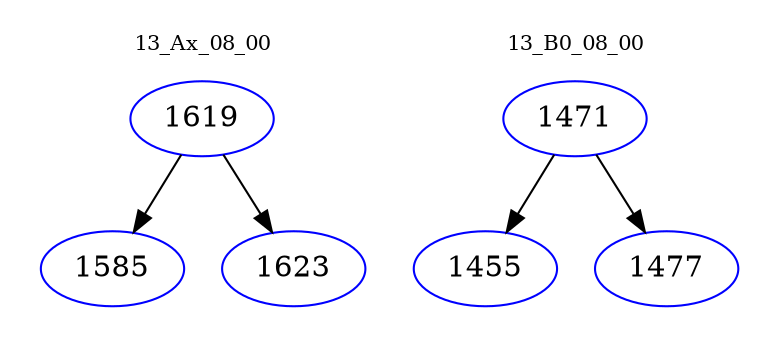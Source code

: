 digraph{
subgraph cluster_0 {
color = white
label = "13_Ax_08_00";
fontsize=10;
T0_1619 [label="1619", color="blue"]
T0_1619 -> T0_1585 [color="black"]
T0_1585 [label="1585", color="blue"]
T0_1619 -> T0_1623 [color="black"]
T0_1623 [label="1623", color="blue"]
}
subgraph cluster_1 {
color = white
label = "13_B0_08_00";
fontsize=10;
T1_1471 [label="1471", color="blue"]
T1_1471 -> T1_1455 [color="black"]
T1_1455 [label="1455", color="blue"]
T1_1471 -> T1_1477 [color="black"]
T1_1477 [label="1477", color="blue"]
}
}

